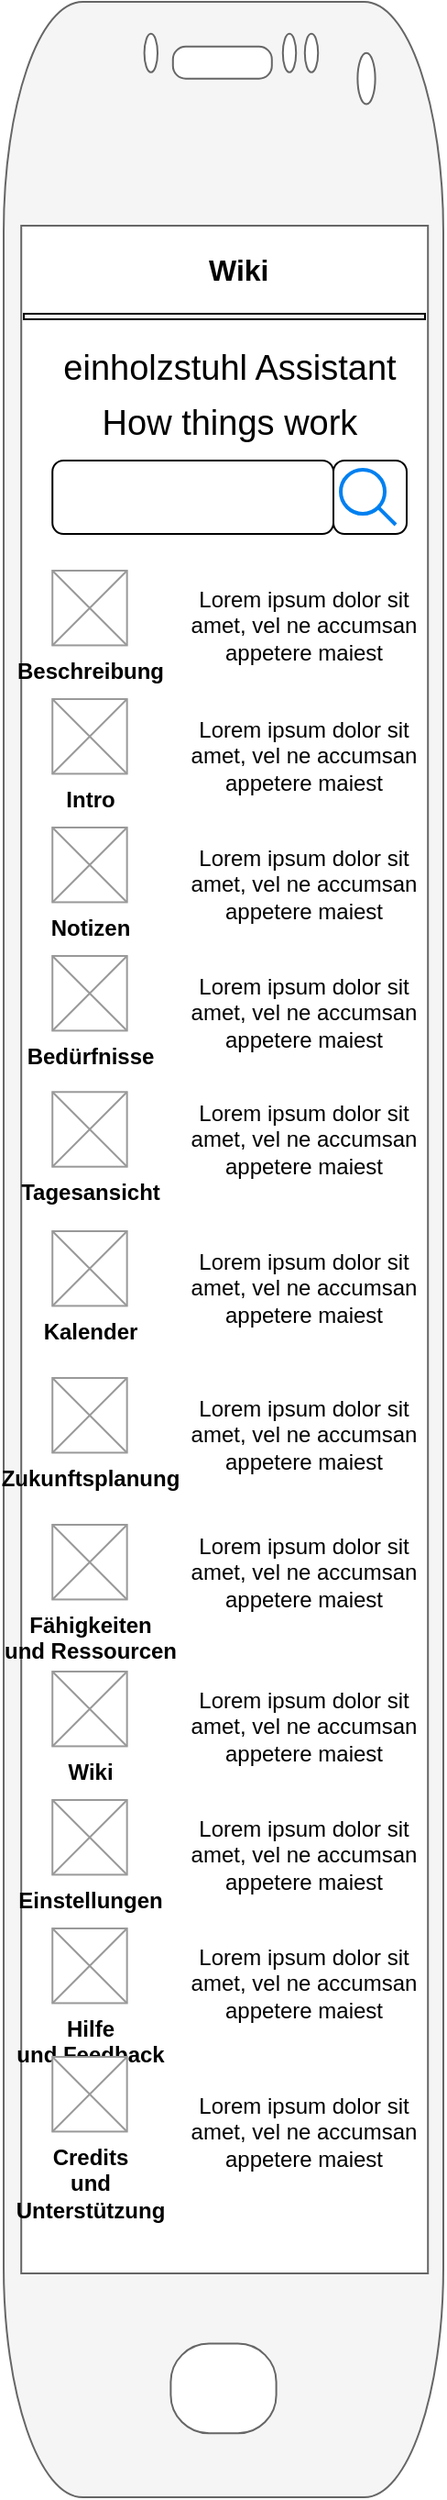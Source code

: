 <mxfile version="13.7.9" type="google"><diagram id="u1zP5SWWxtn07nYtI0No" name="Page-1"><mxGraphModel dx="582" dy="1674" grid="1" gridSize="10" guides="1" tooltips="1" connect="1" arrows="1" fold="1" page="1" pageScale="1" pageWidth="827" pageHeight="1169" math="0" shadow="0"><root><mxCell id="0"/><mxCell id="1" parent="0"/><mxCell id="jO8peodu6Jn-CODfMAFo-1" value="" style="rounded=1;whiteSpace=wrap;html=1;fillColor=none;" parent="1" vertex="1"><mxGeometry x="146.62" y="300" width="153.38" height="40" as="geometry"/></mxCell><mxCell id="jO8peodu6Jn-CODfMAFo-2" value="" style="rounded=1;whiteSpace=wrap;html=1;" parent="1" vertex="1"><mxGeometry x="300" y="300" width="40" height="40" as="geometry"/></mxCell><mxCell id="jO8peodu6Jn-CODfMAFo-3" value="" style="verticalLabelPosition=bottom;verticalAlign=top;html=1;shadow=0;dashed=0;strokeWidth=1;shape=mxgraph.android.phone2;strokeColor=#666666;fillColor=#f5f5f5;fontColor=#333333;" parent="1" vertex="1"><mxGeometry x="120" y="50" width="240" height="1360" as="geometry"/></mxCell><mxCell id="jO8peodu6Jn-CODfMAFo-4" value="" style="shape=image;html=1;verticalAlign=top;verticalLabelPosition=bottom;labelBackgroundColor=#ffffff;imageAspect=0;aspect=fixed;image=https://cdn4.iconfinder.com/data/icons/wirecons-free-vector-icons/32/menu-alt-128.png;fillColor=none;" parent="1" vertex="1"><mxGeometry x="146.62" y="185.24" width="20.35" height="20.35" as="geometry"/></mxCell><mxCell id="jO8peodu6Jn-CODfMAFo-5" value="&lt;b&gt;&lt;font style=&quot;font-size: 16px&quot;&gt;Wiki&lt;/font&gt;&lt;/b&gt;" style="text;html=1;" parent="1" vertex="1"><mxGeometry x="230" y="180" width="43.38" height="25.59" as="geometry"/></mxCell><mxCell id="jO8peodu6Jn-CODfMAFo-6" value="" style="rounded=0;whiteSpace=wrap;html=1;fillColor=#FFFFFF;" parent="1" vertex="1"><mxGeometry x="131" y="220" width="219" height="3" as="geometry"/></mxCell><mxCell id="jO8peodu6Jn-CODfMAFo-7" value="&lt;font style=&quot;font-size: 19px&quot;&gt;einholzstuhl Assistant&lt;/font&gt;" style="text;html=1;strokeColor=none;fillColor=none;align=center;verticalAlign=middle;whiteSpace=wrap;rounded=0;" parent="1" vertex="1"><mxGeometry x="147" y="240" width="193" height="20" as="geometry"/></mxCell><mxCell id="jO8peodu6Jn-CODfMAFo-8" value="" style="html=1;verticalLabelPosition=bottom;align=center;labelBackgroundColor=#ffffff;verticalAlign=top;strokeWidth=2;strokeColor=#0080F0;shadow=0;dashed=0;shape=mxgraph.ios7.icons.looking_glass;" parent="1" vertex="1"><mxGeometry x="304.01" y="305" width="30" height="30" as="geometry"/></mxCell><mxCell id="jO8peodu6Jn-CODfMAFo-9" value="&lt;font style=&quot;font-size: 19px&quot;&gt;How things work&lt;/font&gt;" style="text;html=1;strokeColor=none;fillColor=none;align=center;verticalAlign=middle;whiteSpace=wrap;rounded=0;" parent="1" vertex="1"><mxGeometry x="147" y="270" width="193" height="20" as="geometry"/></mxCell><mxCell id="jO8peodu6Jn-CODfMAFo-10" value="Beschreibung" style="verticalLabelPosition=bottom;shadow=0;dashed=0;align=center;html=1;verticalAlign=top;strokeWidth=1;shape=mxgraph.mockup.graphics.simpleIcon;strokeColor=#999999;fillColor=#FFFFFF;aspect=fixed;fontSize=12;fontStyle=1" parent="1" vertex="1"><mxGeometry x="146.62" y="360" width="40.71" height="40.71" as="geometry"/></mxCell><mxCell id="jO8peodu6Jn-CODfMAFo-11" value="Intro" style="verticalLabelPosition=bottom;shadow=0;dashed=0;align=center;html=1;verticalAlign=top;strokeWidth=1;shape=mxgraph.mockup.graphics.simpleIcon;strokeColor=#999999;fillColor=#FFFFFF;aspect=fixed;fontSize=12;fontStyle=1" parent="1" vertex="1"><mxGeometry x="146.62" y="430" width="40.71" height="40.71" as="geometry"/></mxCell><mxCell id="jO8peodu6Jn-CODfMAFo-12" value="Notizen" style="verticalLabelPosition=bottom;shadow=0;dashed=0;align=center;html=1;verticalAlign=top;strokeWidth=1;shape=mxgraph.mockup.graphics.simpleIcon;strokeColor=#999999;fillColor=#FFFFFF;aspect=fixed;fontSize=12;fontStyle=1" parent="1" vertex="1"><mxGeometry x="146.62" y="500" width="40.71" height="40.71" as="geometry"/></mxCell><mxCell id="jO8peodu6Jn-CODfMAFo-13" value="Bedürfnisse" style="verticalLabelPosition=bottom;shadow=0;dashed=0;align=center;html=1;verticalAlign=top;strokeWidth=1;shape=mxgraph.mockup.graphics.simpleIcon;strokeColor=#999999;fillColor=#FFFFFF;aspect=fixed;fontSize=12;fontStyle=1" parent="1" vertex="1"><mxGeometry x="146.62" y="570" width="40.71" height="40.71" as="geometry"/></mxCell><mxCell id="jO8peodu6Jn-CODfMAFo-14" value="Tagesansicht" style="verticalLabelPosition=bottom;shadow=0;dashed=0;align=center;html=1;verticalAlign=top;strokeWidth=1;shape=mxgraph.mockup.graphics.simpleIcon;strokeColor=#999999;fillColor=#FFFFFF;aspect=fixed;fontSize=12;fontStyle=1" parent="1" vertex="1"><mxGeometry x="146.62" y="644.14" width="40.71" height="40.71" as="geometry"/></mxCell><mxCell id="jO8peodu6Jn-CODfMAFo-15" value="Kalender" style="verticalLabelPosition=bottom;shadow=0;dashed=0;align=center;html=1;verticalAlign=top;strokeWidth=1;shape=mxgraph.mockup.graphics.simpleIcon;strokeColor=#999999;fillColor=#FFFFFF;aspect=fixed;fontSize=12;fontStyle=1" parent="1" vertex="1"><mxGeometry x="146.62" y="720" width="40.71" height="40.71" as="geometry"/></mxCell><mxCell id="jO8peodu6Jn-CODfMAFo-16" value="Zukunftsplanung" style="verticalLabelPosition=bottom;shadow=0;dashed=0;align=center;html=1;verticalAlign=top;strokeWidth=1;shape=mxgraph.mockup.graphics.simpleIcon;strokeColor=#999999;fillColor=#FFFFFF;aspect=fixed;fontSize=12;fontStyle=1" parent="1" vertex="1"><mxGeometry x="146.62" y="800" width="40.71" height="40.71" as="geometry"/></mxCell><mxCell id="jO8peodu6Jn-CODfMAFo-17" value="Fähigkeiten&lt;br&gt;und Ressourcen" style="verticalLabelPosition=bottom;shadow=0;dashed=0;align=center;html=1;verticalAlign=top;strokeWidth=1;shape=mxgraph.mockup.graphics.simpleIcon;strokeColor=#999999;fillColor=#FFFFFF;aspect=fixed;fontSize=12;fontStyle=1" parent="1" vertex="1"><mxGeometry x="146.62" y="880" width="40.71" height="40.71" as="geometry"/></mxCell><mxCell id="jO8peodu6Jn-CODfMAFo-18" value="Hilfe&lt;br&gt;und Feedback" style="verticalLabelPosition=bottom;shadow=0;dashed=0;align=center;html=1;verticalAlign=top;strokeWidth=1;shape=mxgraph.mockup.graphics.simpleIcon;strokeColor=#999999;fillColor=#FFFFFF;aspect=fixed;fontSize=12;fontStyle=1" parent="1" vertex="1"><mxGeometry x="146.62" y="1100" width="40.71" height="40.71" as="geometry"/></mxCell><mxCell id="jO8peodu6Jn-CODfMAFo-19" value="Wiki" style="verticalLabelPosition=bottom;shadow=0;dashed=0;align=center;html=1;verticalAlign=top;strokeWidth=1;shape=mxgraph.mockup.graphics.simpleIcon;strokeColor=#999999;fillColor=#FFFFFF;aspect=fixed;fontSize=12;fontStyle=1" parent="1" vertex="1"><mxGeometry x="146.62" y="960" width="40.71" height="40.71" as="geometry"/></mxCell><mxCell id="jO8peodu6Jn-CODfMAFo-20" value="Einstellungen" style="verticalLabelPosition=bottom;shadow=0;dashed=0;align=center;html=1;verticalAlign=top;strokeWidth=1;shape=mxgraph.mockup.graphics.simpleIcon;strokeColor=#999999;fillColor=#FFFFFF;aspect=fixed;fontSize=12;fontStyle=1" parent="1" vertex="1"><mxGeometry x="146.62" y="1030" width="40.71" height="40.71" as="geometry"/></mxCell><mxCell id="jO8peodu6Jn-CODfMAFo-21" value="Credits&lt;br&gt;und &lt;br&gt;Unterstützung" style="verticalLabelPosition=bottom;shadow=0;dashed=0;align=center;html=1;verticalAlign=top;strokeWidth=1;shape=mxgraph.mockup.graphics.simpleIcon;strokeColor=#999999;fillColor=#FFFFFF;aspect=fixed;fontSize=12;fontStyle=1" parent="1" vertex="1"><mxGeometry x="146.62" y="1170" width="40.71" height="40.71" as="geometry"/></mxCell><mxCell id="jO8peodu6Jn-CODfMAFo-22" value="Lorem ipsum dolor sit amet, vel ne accumsan appetere maiest" style="text;html=1;strokeColor=none;fillColor=none;align=center;verticalAlign=middle;whiteSpace=wrap;rounded=0;" parent="1" vertex="1"><mxGeometry x="218.02" y="370" width="131.98" height="40.35" as="geometry"/></mxCell><mxCell id="jO8peodu6Jn-CODfMAFo-23" value="Lorem ipsum dolor sit amet, vel ne accumsan appetere maiest" style="text;html=1;strokeColor=none;fillColor=none;align=center;verticalAlign=middle;whiteSpace=wrap;rounded=0;" parent="1" vertex="1"><mxGeometry x="218.02" y="440.35" width="131.98" height="40.35" as="geometry"/></mxCell><mxCell id="jO8peodu6Jn-CODfMAFo-24" value="Lorem ipsum dolor sit amet, vel ne accumsan appetere maiest" style="text;html=1;strokeColor=none;fillColor=none;align=center;verticalAlign=middle;whiteSpace=wrap;rounded=0;" parent="1" vertex="1"><mxGeometry x="218.02" y="510.36" width="131.98" height="40.35" as="geometry"/></mxCell><mxCell id="jO8peodu6Jn-CODfMAFo-25" value="Lorem ipsum dolor sit amet, vel ne accumsan appetere maiest" style="text;html=1;strokeColor=none;fillColor=none;align=center;verticalAlign=middle;whiteSpace=wrap;rounded=0;" parent="1" vertex="1"><mxGeometry x="218.02" y="580.35" width="131.98" height="40.35" as="geometry"/></mxCell><mxCell id="jO8peodu6Jn-CODfMAFo-26" value="Lorem ipsum dolor sit amet, vel ne accumsan appetere maiest" style="text;html=1;strokeColor=none;fillColor=none;align=center;verticalAlign=middle;whiteSpace=wrap;rounded=0;" parent="1" vertex="1"><mxGeometry x="218.02" y="650.01" width="131.98" height="40.35" as="geometry"/></mxCell><mxCell id="jO8peodu6Jn-CODfMAFo-27" value="Lorem ipsum dolor sit amet, vel ne accumsan appetere maiest" style="text;html=1;strokeColor=none;fillColor=none;align=center;verticalAlign=middle;whiteSpace=wrap;rounded=0;" parent="1" vertex="1"><mxGeometry x="218.02" y="730.36" width="131.98" height="40.35" as="geometry"/></mxCell><mxCell id="jO8peodu6Jn-CODfMAFo-28" value="Lorem ipsum dolor sit amet, vel ne accumsan appetere maiest" style="text;html=1;strokeColor=none;fillColor=none;align=center;verticalAlign=middle;whiteSpace=wrap;rounded=0;" parent="1" vertex="1"><mxGeometry x="218.02" y="810.36" width="131.98" height="40.35" as="geometry"/></mxCell><mxCell id="jO8peodu6Jn-CODfMAFo-29" value="Lorem ipsum dolor sit amet, vel ne accumsan appetere maiest" style="text;html=1;strokeColor=none;fillColor=none;align=center;verticalAlign=middle;whiteSpace=wrap;rounded=0;" parent="1" vertex="1"><mxGeometry x="218.02" y="885.36" width="131.98" height="40.35" as="geometry"/></mxCell><mxCell id="jO8peodu6Jn-CODfMAFo-30" value="Lorem ipsum dolor sit amet, vel ne accumsan appetere maiest" style="text;html=1;strokeColor=none;fillColor=none;align=center;verticalAlign=middle;whiteSpace=wrap;rounded=0;" parent="1" vertex="1"><mxGeometry x="218.02" y="970" width="131.98" height="40.35" as="geometry"/></mxCell><mxCell id="jO8peodu6Jn-CODfMAFo-31" value="Lorem ipsum dolor sit amet, vel ne accumsan appetere maiest" style="text;html=1;strokeColor=none;fillColor=none;align=center;verticalAlign=middle;whiteSpace=wrap;rounded=0;" parent="1" vertex="1"><mxGeometry x="218.02" y="1039.99" width="131.98" height="40.35" as="geometry"/></mxCell><mxCell id="jO8peodu6Jn-CODfMAFo-32" value="Lorem ipsum dolor sit amet, vel ne accumsan appetere maiest" style="text;html=1;strokeColor=none;fillColor=none;align=center;verticalAlign=middle;whiteSpace=wrap;rounded=0;" parent="1" vertex="1"><mxGeometry x="218.02" y="1110" width="131.98" height="40.35" as="geometry"/></mxCell><mxCell id="jO8peodu6Jn-CODfMAFo-33" value="Lorem ipsum dolor sit amet, vel ne accumsan appetere maiest" style="text;html=1;strokeColor=none;fillColor=none;align=center;verticalAlign=middle;whiteSpace=wrap;rounded=0;" parent="1" vertex="1"><mxGeometry x="218.02" y="1190.71" width="131.98" height="40.35" as="geometry"/></mxCell></root></mxGraphModel></diagram></mxfile>